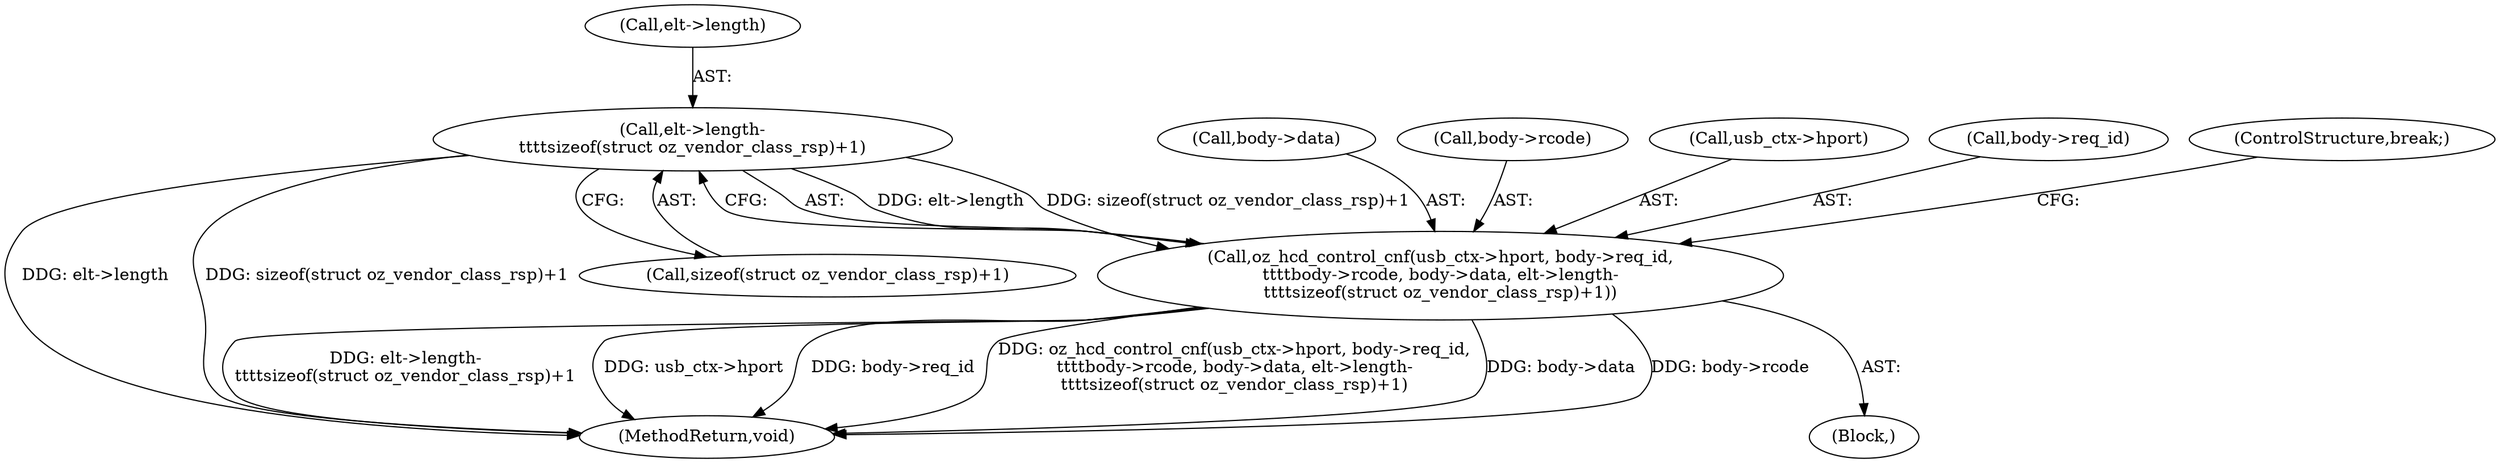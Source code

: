 digraph "0_linux_d114b9fe78c8d6fc6e70808c2092aa307c36dc8e@API" {
"1000315" [label="(Call,elt->length-\n\t\t\t\tsizeof(struct oz_vendor_class_rsp)+1)"];
"1000302" [label="(Call,oz_hcd_control_cnf(usb_ctx->hport, body->req_id,\n\t\t\t\tbody->rcode, body->data, elt->length-\n\t\t\t\tsizeof(struct oz_vendor_class_rsp)+1))"];
"1000312" [label="(Call,body->data)"];
"1000316" [label="(Call,elt->length)"];
"1000309" [label="(Call,body->rcode)"];
"1000319" [label="(Call,sizeof(struct oz_vendor_class_rsp)+1)"];
"1000315" [label="(Call,elt->length-\n\t\t\t\tsizeof(struct oz_vendor_class_rsp)+1)"];
"1000335" [label="(MethodReturn,void)"];
"1000303" [label="(Call,usb_ctx->hport)"];
"1000306" [label="(Call,body->req_id)"];
"1000302" [label="(Call,oz_hcd_control_cnf(usb_ctx->hport, body->req_id,\n\t\t\t\tbody->rcode, body->data, elt->length-\n\t\t\t\tsizeof(struct oz_vendor_class_rsp)+1))"];
"1000323" [label="(ControlStructure,break;)"];
"1000295" [label="(Block,)"];
"1000315" -> "1000302"  [label="AST: "];
"1000315" -> "1000319"  [label="CFG: "];
"1000316" -> "1000315"  [label="AST: "];
"1000319" -> "1000315"  [label="AST: "];
"1000302" -> "1000315"  [label="CFG: "];
"1000315" -> "1000335"  [label="DDG: elt->length"];
"1000315" -> "1000335"  [label="DDG: sizeof(struct oz_vendor_class_rsp)+1"];
"1000315" -> "1000302"  [label="DDG: elt->length"];
"1000315" -> "1000302"  [label="DDG: sizeof(struct oz_vendor_class_rsp)+1"];
"1000302" -> "1000295"  [label="AST: "];
"1000303" -> "1000302"  [label="AST: "];
"1000306" -> "1000302"  [label="AST: "];
"1000309" -> "1000302"  [label="AST: "];
"1000312" -> "1000302"  [label="AST: "];
"1000323" -> "1000302"  [label="CFG: "];
"1000302" -> "1000335"  [label="DDG: body->data"];
"1000302" -> "1000335"  [label="DDG: body->rcode"];
"1000302" -> "1000335"  [label="DDG: elt->length-\n\t\t\t\tsizeof(struct oz_vendor_class_rsp)+1"];
"1000302" -> "1000335"  [label="DDG: usb_ctx->hport"];
"1000302" -> "1000335"  [label="DDG: body->req_id"];
"1000302" -> "1000335"  [label="DDG: oz_hcd_control_cnf(usb_ctx->hport, body->req_id,\n\t\t\t\tbody->rcode, body->data, elt->length-\n\t\t\t\tsizeof(struct oz_vendor_class_rsp)+1)"];
}

